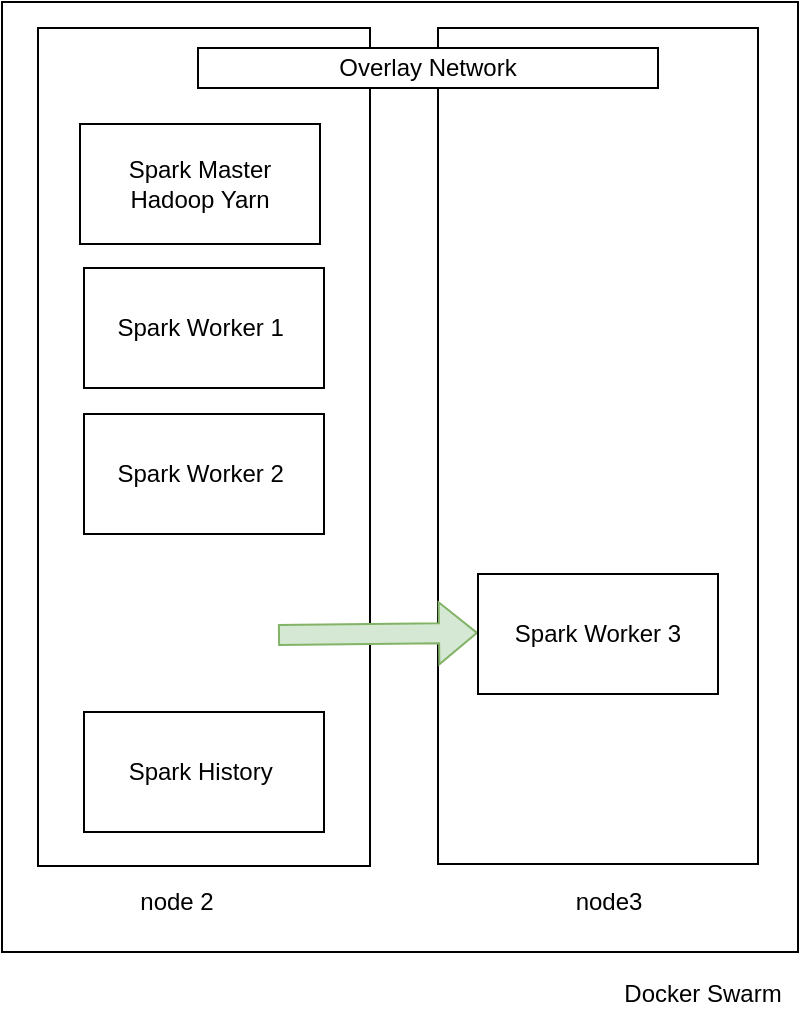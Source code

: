 <mxfile version="22.1.17" type="device">
  <diagram name="Pagina-1" id="nATbCSx4QJsKzGruSLtj">
    <mxGraphModel dx="1115" dy="670" grid="0" gridSize="10" guides="1" tooltips="1" connect="1" arrows="1" fold="1" page="1" pageScale="1" pageWidth="827" pageHeight="1169" math="0" shadow="0">
      <root>
        <mxCell id="0" />
        <mxCell id="1" parent="0" />
        <mxCell id="6" value="" style="rounded=0;whiteSpace=wrap;html=1;" parent="1" vertex="1">
          <mxGeometry x="102" y="257" width="398" height="475" as="geometry" />
        </mxCell>
        <mxCell id="trE5b1TSk-sXv22cwQkJ-8" value="" style="rounded=0;whiteSpace=wrap;html=1;" parent="1" vertex="1">
          <mxGeometry x="320" y="270" width="160" height="418" as="geometry" />
        </mxCell>
        <mxCell id="trE5b1TSk-sXv22cwQkJ-6" value="" style="rounded=0;whiteSpace=wrap;html=1;" parent="1" vertex="1">
          <mxGeometry x="120" y="270" width="166" height="419" as="geometry" />
        </mxCell>
        <mxCell id="trE5b1TSk-sXv22cwQkJ-3" value="Spark Master&lt;br&gt;Hadoop Yarn" style="rounded=0;whiteSpace=wrap;html=1;" parent="1" vertex="1">
          <mxGeometry x="141" y="318" width="120" height="60" as="geometry" />
        </mxCell>
        <mxCell id="trE5b1TSk-sXv22cwQkJ-4" value="Spark Worker 1&amp;nbsp;" style="rounded=0;whiteSpace=wrap;html=1;" parent="1" vertex="1">
          <mxGeometry x="143" y="390" width="120" height="60" as="geometry" />
        </mxCell>
        <mxCell id="trE5b1TSk-sXv22cwQkJ-7" value="node 2" style="text;html=1;align=center;verticalAlign=middle;resizable=0;points=[];autosize=1;strokeColor=none;fillColor=none;" parent="1" vertex="1">
          <mxGeometry x="161" y="694" width="55" height="26" as="geometry" />
        </mxCell>
        <mxCell id="trE5b1TSk-sXv22cwQkJ-9" value="node3" style="text;html=1;align=center;verticalAlign=middle;resizable=0;points=[];autosize=1;strokeColor=none;fillColor=none;" parent="1" vertex="1">
          <mxGeometry x="379" y="694" width="51" height="26" as="geometry" />
        </mxCell>
        <mxCell id="trE5b1TSk-sXv22cwQkJ-10" value="Overlay Network" style="rounded=0;whiteSpace=wrap;html=1;" parent="1" vertex="1">
          <mxGeometry x="200" y="280" width="230" height="20" as="geometry" />
        </mxCell>
        <mxCell id="trE5b1TSk-sXv22cwQkJ-12" value="" style="shape=flexArrow;endArrow=classic;html=1;rounded=0;fillColor=#d5e8d4;strokeColor=#82b366;" parent="1" edge="1">
          <mxGeometry width="50" height="50" relative="1" as="geometry">
            <mxPoint x="240" y="573.551" as="sourcePoint" />
            <mxPoint x="340" y="572.44" as="targetPoint" />
          </mxGeometry>
        </mxCell>
        <mxCell id="2" value="Spark Worker 2&amp;nbsp;" style="rounded=0;whiteSpace=wrap;html=1;" parent="1" vertex="1">
          <mxGeometry x="143" y="463" width="120" height="60" as="geometry" />
        </mxCell>
        <mxCell id="3" value="Spark Worker 3" style="rounded=0;whiteSpace=wrap;html=1;" parent="1" vertex="1">
          <mxGeometry x="340" y="543" width="120" height="60" as="geometry" />
        </mxCell>
        <mxCell id="4" value="Spark History&amp;nbsp;" style="rounded=0;whiteSpace=wrap;html=1;" parent="1" vertex="1">
          <mxGeometry x="143" y="612" width="120" height="60" as="geometry" />
        </mxCell>
        <mxCell id="7" value="Docker Swarm" style="text;html=1;align=center;verticalAlign=middle;resizable=0;points=[];autosize=1;strokeColor=none;fillColor=none;" parent="1" vertex="1">
          <mxGeometry x="403" y="740" width="97" height="26" as="geometry" />
        </mxCell>
      </root>
    </mxGraphModel>
  </diagram>
</mxfile>
